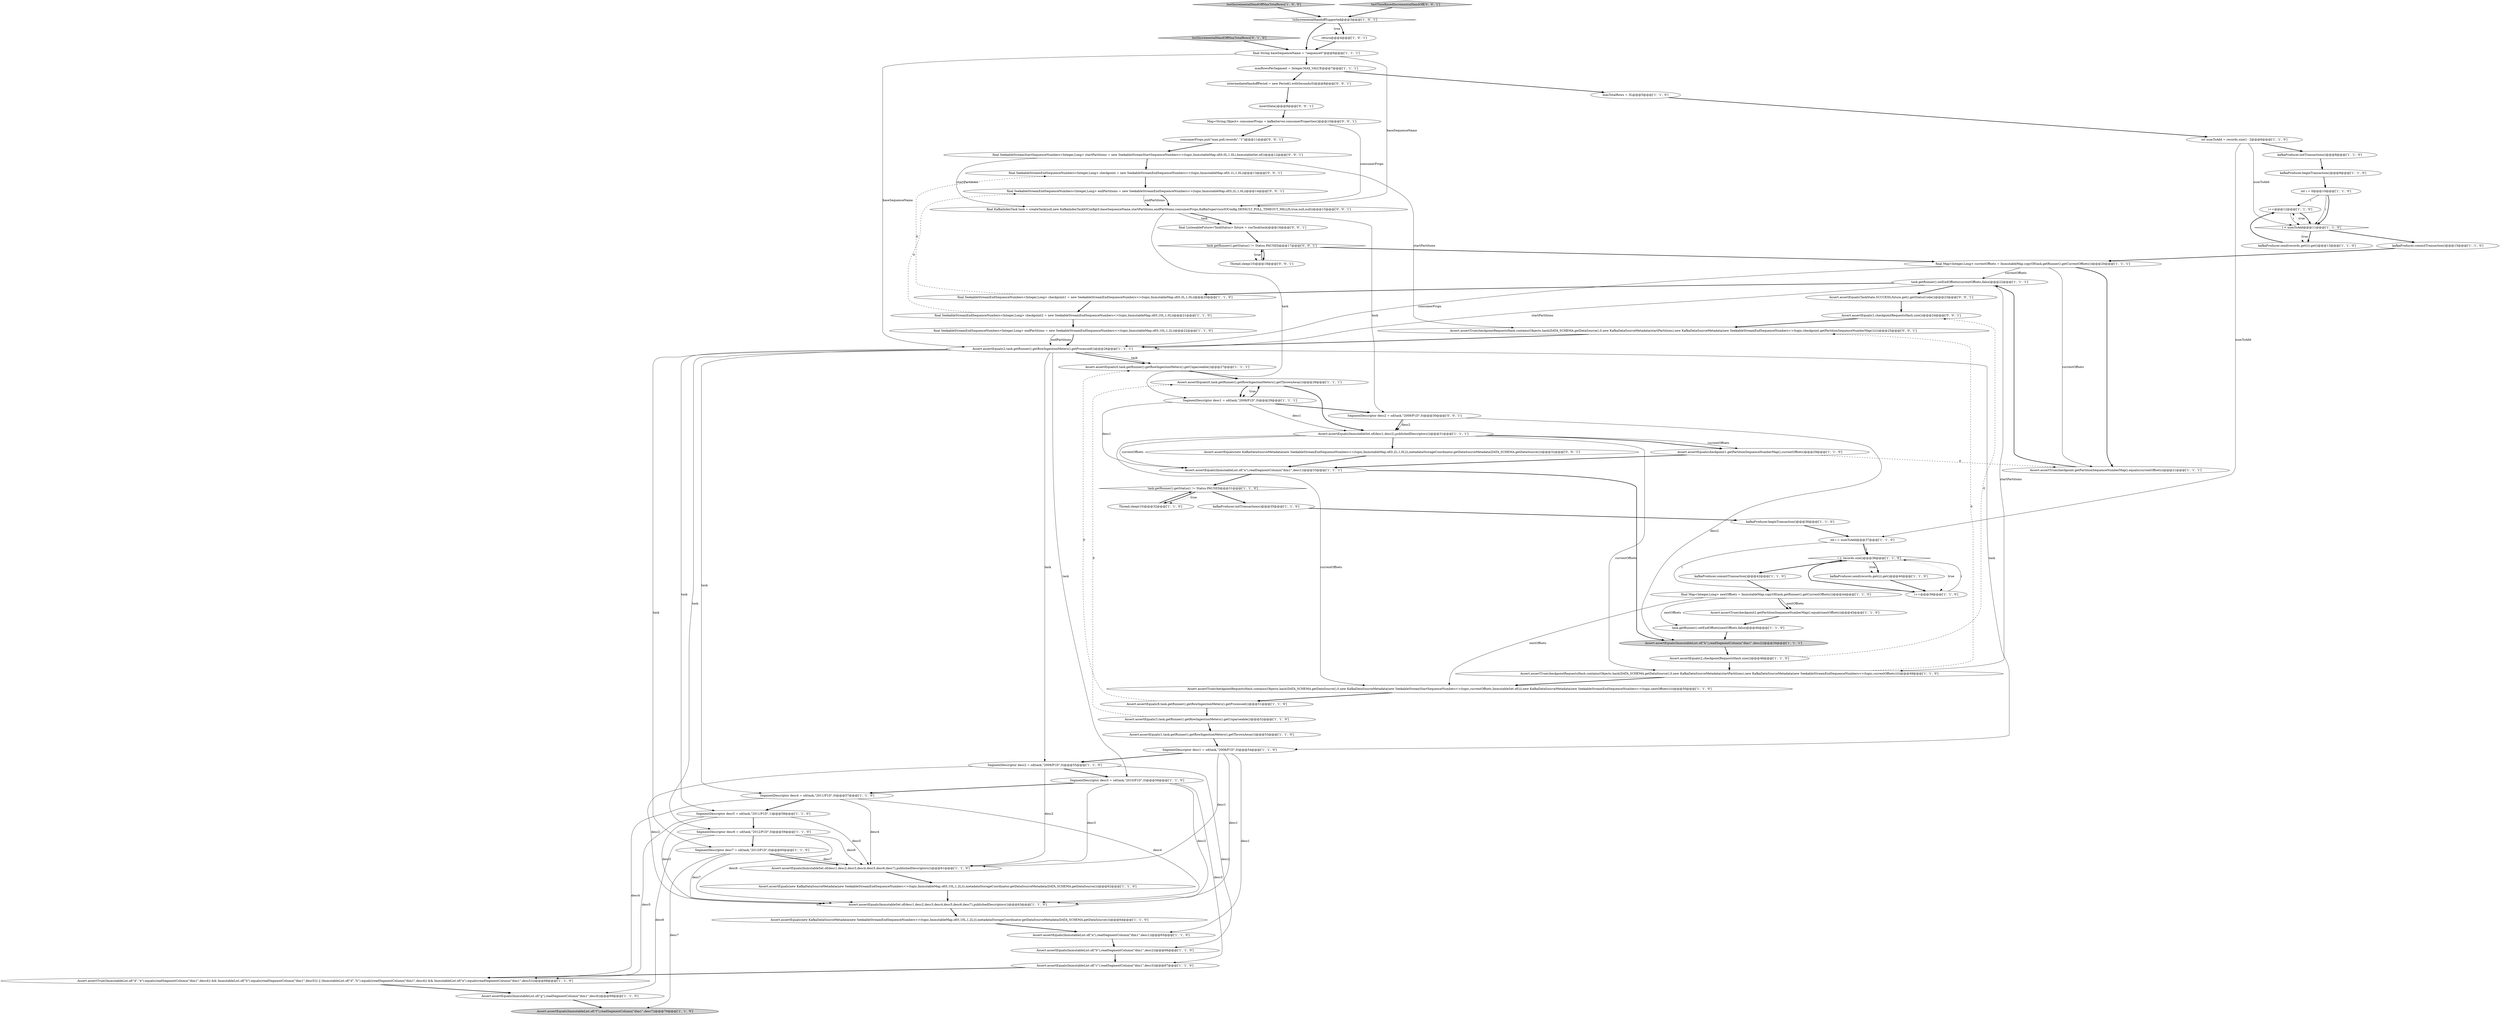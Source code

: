digraph {
55 [style = filled, label = "final String baseSequenceName = \"sequence0\"@@@6@@@['1', '1', '1']", fillcolor = white, shape = ellipse image = "AAA0AAABBB1BBB"];
21 [style = filled, label = "Assert.assertEquals(ImmutableList.of(\"f\"),readSegmentColumn(\"dim1\",desc7))@@@70@@@['1', '1', '0']", fillcolor = lightgray, shape = ellipse image = "AAA0AAABBB1BBB"];
27 [style = filled, label = "Assert.assertTrue(checkpoint2.getPartitionSequenceNumberMap().equals(nextOffsets))@@@45@@@['1', '1', '0']", fillcolor = white, shape = ellipse image = "AAA0AAABBB1BBB"];
31 [style = filled, label = "Assert.assertEquals(1,task.getRunner().getRowIngestionMeters().getThrownAway())@@@53@@@['1', '1', '0']", fillcolor = white, shape = ellipse image = "AAA0AAABBB1BBB"];
44 [style = filled, label = "Assert.assertEquals(8,task.getRunner().getRowIngestionMeters().getProcessed())@@@51@@@['1', '1', '0']", fillcolor = white, shape = ellipse image = "AAA0AAABBB1BBB"];
4 [style = filled, label = "int numToAdd = records.size() - 2@@@6@@@['1', '1', '0']", fillcolor = white, shape = ellipse image = "AAA0AAABBB1BBB"];
73 [style = filled, label = "Thread.sleep(10)@@@18@@@['0', '0', '1']", fillcolor = white, shape = ellipse image = "AAA0AAABBB3BBB"];
78 [style = filled, label = "final SeekableStreamEndSequenceNumbers<Integer,Long> checkpoint = new SeekableStreamEndSequenceNumbers<>(topic,ImmutableMap.of(0,1L,1,0L))@@@13@@@['0', '0', '1']", fillcolor = white, shape = ellipse image = "AAA0AAABBB3BBB"];
18 [style = filled, label = "SegmentDescriptor desc7 = sd(task,\"2013/P1D\",0)@@@60@@@['1', '1', '0']", fillcolor = white, shape = ellipse image = "AAA0AAABBB1BBB"];
74 [style = filled, label = "Assert.assertTrue(checkpointRequestsHash.contains(Objects.hash(DATA_SCHEMA.getDataSource(),0,new KafkaDataSourceMetadata(startPartitions),new KafkaDataSourceMetadata(new SeekableStreamEndSequenceNumbers<>(topic,checkpoint.getPartitionSequenceNumberMap())))))@@@25@@@['0', '0', '1']", fillcolor = white, shape = ellipse image = "AAA0AAABBB3BBB"];
75 [style = filled, label = "Assert.assertEquals(TaskState.SUCCESS,future.get().getStatusCode())@@@23@@@['0', '0', '1']", fillcolor = white, shape = ellipse image = "AAA0AAABBB3BBB"];
13 [style = filled, label = "Assert.assertTrue(checkpointRequestsHash.contains(Objects.hash(DATA_SCHEMA.getDataSource(),0,new KafkaDataSourceMetadata(startPartitions),new KafkaDataSourceMetadata(new SeekableStreamEndSequenceNumbers<>(topic,currentOffsets)))))@@@49@@@['1', '1', '0']", fillcolor = white, shape = ellipse image = "AAA0AAABBB1BBB"];
49 [style = filled, label = "SegmentDescriptor desc4 = sd(task,\"2011/P1D\",0)@@@57@@@['1', '1', '0']", fillcolor = white, shape = ellipse image = "AAA0AAABBB1BBB"];
15 [style = filled, label = "i < records.size()@@@38@@@['1', '1', '0']", fillcolor = white, shape = diamond image = "AAA0AAABBB1BBB"];
39 [style = filled, label = "final Map<Integer,Long> nextOffsets = ImmutableMap.copyOf(task.getRunner().getCurrentOffsets())@@@44@@@['1', '1', '0']", fillcolor = white, shape = ellipse image = "AAA0AAABBB1BBB"];
0 [style = filled, label = "Assert.assertEquals(ImmutableList.of(\"a\"),readSegmentColumn(\"dim1\",desc1))@@@65@@@['1', '1', '0']", fillcolor = white, shape = ellipse image = "AAA0AAABBB1BBB"];
14 [style = filled, label = "SegmentDescriptor desc1 = sd(task,\"2008/P1D\",0)@@@54@@@['1', '1', '0']", fillcolor = white, shape = ellipse image = "AAA0AAABBB1BBB"];
69 [style = filled, label = "Assert.assertEquals(new KafkaDataSourceMetadata(new SeekableStreamEndSequenceNumbers<>(topic,ImmutableMap.of(0,2L,1,0L))),metadataStorageCoordinator.getDataSourceMetadata(DATA_SCHEMA.getDataSource()))@@@32@@@['0', '0', '1']", fillcolor = white, shape = ellipse image = "AAA0AAABBB3BBB"];
54 [style = filled, label = "int i = numToAdd@@@37@@@['1', '1', '0']", fillcolor = white, shape = ellipse image = "AAA0AAABBB1BBB"];
52 [style = filled, label = "Assert.assertEquals(ImmutableList.of(\"b\"),readSegmentColumn(\"dim1\",desc2))@@@34@@@['1', '1', '1']", fillcolor = lightgray, shape = ellipse image = "AAA0AAABBB1BBB"];
22 [style = filled, label = "SegmentDescriptor desc6 = sd(task,\"2012/P1D\",0)@@@59@@@['1', '1', '0']", fillcolor = white, shape = ellipse image = "AAA0AAABBB1BBB"];
26 [style = filled, label = "final SeekableStreamEndSequenceNumbers<Integer,Long> checkpoint1 = new SeekableStreamEndSequenceNumbers<>(topic,ImmutableMap.of(0,3L,1,0L))@@@20@@@['1', '1', '0']", fillcolor = white, shape = ellipse image = "AAA0AAABBB1BBB"];
30 [style = filled, label = "kafkaProducer.initTransactions()@@@35@@@['1', '1', '0']", fillcolor = white, shape = ellipse image = "AAA0AAABBB1BBB"];
53 [style = filled, label = "maxRowsPerSegment = Integer.MAX_VALUE@@@7@@@['1', '1', '1']", fillcolor = white, shape = ellipse image = "AAA0AAABBB1BBB"];
60 [style = filled, label = "kafkaProducer.send(records.get(i)).get()@@@40@@@['1', '1', '0']", fillcolor = white, shape = ellipse image = "AAA0AAABBB1BBB"];
66 [style = filled, label = "consumerProps.put(\"max.poll.records\",\"1\")@@@11@@@['0', '0', '1']", fillcolor = white, shape = ellipse image = "AAA0AAABBB3BBB"];
3 [style = filled, label = "kafkaProducer.commitTransaction()@@@42@@@['1', '1', '0']", fillcolor = white, shape = ellipse image = "AAA0AAABBB1BBB"];
11 [style = filled, label = "Assert.assertTrue((ImmutableList.of(\"d\",\"e\").equals(readSegmentColumn(\"dim1\",desc4)) && ImmutableList.of(\"h\").equals(readSegmentColumn(\"dim1\",desc5))) || (ImmutableList.of(\"d\",\"h\").equals(readSegmentColumn(\"dim1\",desc4)) && ImmutableList.of(\"e\").equals(readSegmentColumn(\"dim1\",desc5))))@@@68@@@['1', '1', '0']", fillcolor = white, shape = ellipse image = "AAA0AAABBB1BBB"];
2 [style = filled, label = "SegmentDescriptor desc2 = sd(task,\"2009/P1D\",0)@@@55@@@['1', '1', '0']", fillcolor = white, shape = ellipse image = "AAA0AAABBB1BBB"];
35 [style = filled, label = "Assert.assertEquals(ImmutableSet.of(desc1,desc2,desc3,desc4,desc5,desc6,desc7),publishedDescriptors())@@@63@@@['1', '1', '0']", fillcolor = white, shape = ellipse image = "AAA0AAABBB1BBB"];
38 [style = filled, label = "kafkaProducer.send(records.get(i)).get()@@@13@@@['1', '1', '0']", fillcolor = white, shape = ellipse image = "AAA0AAABBB1BBB"];
46 [style = filled, label = "Assert.assertEquals(ImmutableList.of(\"c\"),readSegmentColumn(\"dim1\",desc3))@@@67@@@['1', '1', '0']", fillcolor = white, shape = ellipse image = "AAA0AAABBB1BBB"];
57 [style = filled, label = "kafkaProducer.beginTransaction()@@@36@@@['1', '1', '0']", fillcolor = white, shape = ellipse image = "AAA0AAABBB1BBB"];
8 [style = filled, label = "Assert.assertEquals(3,task.getRunner().getRowIngestionMeters().getUnparseable())@@@52@@@['1', '1', '0']", fillcolor = white, shape = ellipse image = "AAA0AAABBB1BBB"];
36 [style = filled, label = "int i = 0@@@10@@@['1', '1', '0']", fillcolor = white, shape = ellipse image = "AAA0AAABBB1BBB"];
28 [style = filled, label = "final SeekableStreamEndSequenceNumbers<Integer,Long> endPartitions = new SeekableStreamEndSequenceNumbers<>(topic,ImmutableMap.of(0,10L,1,2L))@@@22@@@['1', '1', '0']", fillcolor = white, shape = ellipse image = "AAA0AAABBB1BBB"];
40 [style = filled, label = "SegmentDescriptor desc5 = sd(task,\"2011/P1D\",1)@@@58@@@['1', '1', '0']", fillcolor = white, shape = ellipse image = "AAA0AAABBB1BBB"];
7 [style = filled, label = "Assert.assertEquals(ImmutableList.of(\"a\"),readSegmentColumn(\"dim1\",desc1))@@@33@@@['1', '1', '1']", fillcolor = white, shape = ellipse image = "AAA0AAABBB1BBB"];
65 [style = filled, label = "final ListenableFuture<TaskStatus> future = runTask(task)@@@16@@@['0', '0', '1']", fillcolor = white, shape = ellipse image = "AAA0AAABBB3BBB"];
56 [style = filled, label = "kafkaProducer.commitTransaction()@@@15@@@['1', '1', '0']", fillcolor = white, shape = ellipse image = "AAA0AAABBB1BBB"];
63 [style = filled, label = "testIncrementalHandOffMaxTotalRows['0', '1', '0']", fillcolor = lightgray, shape = diamond image = "AAA0AAABBB2BBB"];
77 [style = filled, label = "insertData()@@@9@@@['0', '0', '1']", fillcolor = white, shape = ellipse image = "AAA0AAABBB3BBB"];
68 [style = filled, label = "SegmentDescriptor desc2 = sd(task,\"2009/P1D\",0)@@@30@@@['0', '0', '1']", fillcolor = white, shape = ellipse image = "AAA0AAABBB3BBB"];
50 [style = filled, label = "testIncrementalHandOffMaxTotalRows['1', '0', '0']", fillcolor = lightgray, shape = diamond image = "AAA0AAABBB1BBB"];
58 [style = filled, label = "return@@@4@@@['1', '0', '1']", fillcolor = white, shape = ellipse image = "AAA0AAABBB1BBB"];
33 [style = filled, label = "task.getRunner().setEndOffsets(currentOffsets,false)@@@22@@@['1', '1', '1']", fillcolor = white, shape = ellipse image = "AAA0AAABBB1BBB"];
48 [style = filled, label = "i++@@@12@@@['1', '1', '0']", fillcolor = white, shape = ellipse image = "AAA0AAABBB1BBB"];
41 [style = filled, label = "Assert.assertEquals(ImmutableList.of(\"b\"),readSegmentColumn(\"dim1\",desc2))@@@66@@@['1', '1', '0']", fillcolor = white, shape = ellipse image = "AAA0AAABBB1BBB"];
1 [style = filled, label = "final SeekableStreamEndSequenceNumbers<Integer,Long> checkpoint2 = new SeekableStreamEndSequenceNumbers<>(topic,ImmutableMap.of(0,10L,1,0L))@@@21@@@['1', '1', '0']", fillcolor = white, shape = ellipse image = "AAA0AAABBB1BBB"];
32 [style = filled, label = "final Map<Integer,Long> currentOffsets = ImmutableMap.copyOf(task.getRunner().getCurrentOffsets())@@@20@@@['1', '1', '1']", fillcolor = white, shape = ellipse image = "AAA0AAABBB1BBB"];
59 [style = filled, label = "Assert.assertEquals(2,task.getRunner().getRowIngestionMeters().getProcessed())@@@26@@@['1', '1', '1']", fillcolor = white, shape = ellipse image = "AAA0AAABBB1BBB"];
64 [style = filled, label = "intermediateHandoffPeriod = new Period().withSeconds(0)@@@8@@@['0', '0', '1']", fillcolor = white, shape = ellipse image = "AAA0AAABBB3BBB"];
72 [style = filled, label = "final SeekableStreamEndSequenceNumbers<Integer,Long> endPartitions = new SeekableStreamEndSequenceNumbers<>(topic,ImmutableMap.of(0,2L,1,0L))@@@14@@@['0', '0', '1']", fillcolor = white, shape = ellipse image = "AAA0AAABBB3BBB"];
10 [style = filled, label = "Assert.assertTrue(checkpointRequestsHash.contains(Objects.hash(DATA_SCHEMA.getDataSource(),0,new KafkaDataSourceMetadata(new SeekableStreamStartSequenceNumbers<>(topic,currentOffsets,ImmutableSet.of())),new KafkaDataSourceMetadata(new SeekableStreamEndSequenceNumbers<>(topic,nextOffsets)))))@@@50@@@['1', '1', '0']", fillcolor = white, shape = ellipse image = "AAA0AAABBB1BBB"];
37 [style = filled, label = "i++@@@39@@@['1', '1', '0']", fillcolor = white, shape = ellipse image = "AAA0AAABBB1BBB"];
70 [style = filled, label = "Map<String,Object> consumerProps = kafkaServer.consumerProperties()@@@10@@@['0', '0', '1']", fillcolor = white, shape = ellipse image = "AAA0AAABBB3BBB"];
67 [style = filled, label = "Assert.assertEquals(1,checkpointRequestsHash.size())@@@24@@@['0', '0', '1']", fillcolor = white, shape = ellipse image = "AAA0AAABBB3BBB"];
5 [style = filled, label = "kafkaProducer.beginTransaction()@@@9@@@['1', '1', '0']", fillcolor = white, shape = ellipse image = "AAA0AAABBB1BBB"];
42 [style = filled, label = "Assert.assertEquals(checkpoint1.getPartitionSequenceNumberMap(),currentOffsets)@@@29@@@['1', '1', '0']", fillcolor = white, shape = ellipse image = "AAA0AAABBB1BBB"];
9 [style = filled, label = "Assert.assertEquals(0,task.getRunner().getRowIngestionMeters().getThrownAway())@@@28@@@['1', '1', '1']", fillcolor = white, shape = ellipse image = "AAA0AAABBB1BBB"];
23 [style = filled, label = "Assert.assertTrue(checkpoint.getPartitionSequenceNumberMap().equals(currentOffsets))@@@21@@@['1', '1', '1']", fillcolor = white, shape = ellipse image = "AAA0AAABBB1BBB"];
45 [style = filled, label = "task.getRunner().getStatus() != Status.PAUSED@@@31@@@['1', '1', '0']", fillcolor = white, shape = diamond image = "AAA0AAABBB1BBB"];
16 [style = filled, label = "Thread.sleep(10)@@@32@@@['1', '1', '0']", fillcolor = white, shape = ellipse image = "AAA0AAABBB1BBB"];
25 [style = filled, label = "!isIncrementalHandoffSupported@@@3@@@['1', '0', '1']", fillcolor = white, shape = diamond image = "AAA0AAABBB1BBB"];
24 [style = filled, label = "Assert.assertEquals(ImmutableSet.of(desc1,desc2),publishedDescriptors())@@@31@@@['1', '1', '1']", fillcolor = white, shape = ellipse image = "AAA0AAABBB1BBB"];
19 [style = filled, label = "Assert.assertEquals(new KafkaDataSourceMetadata(new SeekableStreamEndSequenceNumbers<>(topic,ImmutableMap.of(0,10L,1,2L))),metadataStorageCoordinator.getDataSourceMetadata(DATA_SCHEMA.getDataSource()))@@@62@@@['1', '1', '0']", fillcolor = white, shape = ellipse image = "AAA0AAABBB1BBB"];
61 [style = filled, label = "Assert.assertEquals(ImmutableList.of(\"g\"),readSegmentColumn(\"dim1\",desc6))@@@69@@@['1', '1', '0']", fillcolor = white, shape = ellipse image = "AAA0AAABBB1BBB"];
29 [style = filled, label = "Assert.assertEquals(ImmutableSet.of(desc1,desc2,desc3,desc4,desc5,desc6,desc7),publishedDescriptors())@@@61@@@['1', '1', '0']", fillcolor = white, shape = ellipse image = "AAA0AAABBB1BBB"];
6 [style = filled, label = "SegmentDescriptor desc1 = sd(task,\"2008/P1D\",0)@@@29@@@['1', '1', '1']", fillcolor = white, shape = ellipse image = "AAA0AAABBB1BBB"];
76 [style = filled, label = "task.getRunner().getStatus() != Status.PAUSED@@@17@@@['0', '0', '1']", fillcolor = white, shape = diamond image = "AAA0AAABBB3BBB"];
71 [style = filled, label = "final SeekableStreamStartSequenceNumbers<Integer,Long> startPartitions = new SeekableStreamStartSequenceNumbers<>(topic,ImmutableMap.of(0,0L,1,0L),ImmutableSet.of())@@@12@@@['0', '0', '1']", fillcolor = white, shape = ellipse image = "AAA0AAABBB3BBB"];
20 [style = filled, label = "maxTotalRows = 3L@@@5@@@['1', '1', '0']", fillcolor = white, shape = ellipse image = "AAA0AAABBB1BBB"];
43 [style = filled, label = "Assert.assertEquals(2,checkpointRequestsHash.size())@@@48@@@['1', '1', '0']", fillcolor = white, shape = ellipse image = "AAA0AAABBB1BBB"];
80 [style = filled, label = "final KafkaIndexTask task = createTask(null,new KafkaIndexTaskIOConfig(0,baseSequenceName,startPartitions,endPartitions,consumerProps,KafkaSupervisorIOConfig.DEFAULT_POLL_TIMEOUT_MILLIS,true,null,null))@@@15@@@['0', '0', '1']", fillcolor = white, shape = ellipse image = "AAA0AAABBB3BBB"];
62 [style = filled, label = "SegmentDescriptor desc3 = sd(task,\"2010/P1D\",0)@@@56@@@['1', '1', '0']", fillcolor = white, shape = ellipse image = "AAA0AAABBB1BBB"];
79 [style = filled, label = "testTimeBasedIncrementalHandOff['0', '0', '1']", fillcolor = lightgray, shape = diamond image = "AAA0AAABBB3BBB"];
51 [style = filled, label = "task.getRunner().setEndOffsets(nextOffsets,false)@@@46@@@['1', '1', '0']", fillcolor = white, shape = ellipse image = "AAA0AAABBB1BBB"];
34 [style = filled, label = "kafkaProducer.initTransactions()@@@8@@@['1', '1', '0']", fillcolor = white, shape = ellipse image = "AAA0AAABBB1BBB"];
17 [style = filled, label = "i < numToAdd@@@11@@@['1', '1', '0']", fillcolor = white, shape = diamond image = "AAA0AAABBB1BBB"];
12 [style = filled, label = "Assert.assertEquals(0,task.getRunner().getRowIngestionMeters().getUnparseable())@@@27@@@['1', '1', '1']", fillcolor = white, shape = ellipse image = "AAA0AAABBB1BBB"];
47 [style = filled, label = "Assert.assertEquals(new KafkaDataSourceMetadata(new SeekableStreamEndSequenceNumbers<>(topic,ImmutableMap.of(0,10L,1,2L))),metadataStorageCoordinator.getDataSourceMetadata(DATA_SCHEMA.getDataSource()))@@@64@@@['1', '1', '0']", fillcolor = white, shape = ellipse image = "AAA0AAABBB1BBB"];
2->41 [style = solid, label="desc2"];
70->66 [style = bold, label=""];
32->23 [style = bold, label=""];
44->8 [style = bold, label=""];
59->40 [style = solid, label="task"];
68->24 [style = bold, label=""];
36->17 [style = solid, label="i"];
68->52 [style = solid, label="desc2"];
54->37 [style = solid, label="i"];
37->15 [style = solid, label="i"];
2->29 [style = solid, label="desc2"];
22->35 [style = solid, label="desc6"];
59->49 [style = solid, label="task"];
62->29 [style = solid, label="desc3"];
37->15 [style = bold, label=""];
64->77 [style = bold, label=""];
7->52 [style = bold, label=""];
12->9 [style = bold, label=""];
45->30 [style = bold, label=""];
55->80 [style = solid, label="baseSequenceName"];
77->70 [style = bold, label=""];
9->6 [style = bold, label=""];
59->12 [style = bold, label=""];
18->35 [style = solid, label="desc7"];
17->38 [style = bold, label=""];
18->21 [style = solid, label="desc7"];
72->80 [style = bold, label=""];
1->28 [style = bold, label=""];
63->55 [style = bold, label=""];
76->73 [style = bold, label=""];
23->33 [style = bold, label=""];
80->68 [style = solid, label="task"];
14->0 [style = solid, label="desc1"];
25->58 [style = bold, label=""];
62->49 [style = bold, label=""];
40->22 [style = bold, label=""];
3->39 [style = bold, label=""];
22->29 [style = solid, label="desc6"];
27->51 [style = bold, label=""];
13->74 [style = dashed, label="0"];
36->17 [style = bold, label=""];
73->76 [style = bold, label=""];
49->40 [style = bold, label=""];
47->0 [style = bold, label=""];
80->65 [style = solid, label="task"];
5->36 [style = bold, label=""];
9->24 [style = bold, label=""];
40->29 [style = solid, label="desc5"];
39->27 [style = solid, label="nextOffsets"];
74->59 [style = bold, label=""];
31->14 [style = bold, label=""];
57->54 [style = bold, label=""];
17->38 [style = dotted, label="true"];
32->23 [style = solid, label="currentOffsets"];
14->29 [style = solid, label="desc1"];
56->32 [style = bold, label=""];
40->35 [style = solid, label="desc5"];
16->45 [style = bold, label=""];
54->15 [style = solid, label="i"];
25->55 [style = bold, label=""];
26->1 [style = bold, label=""];
69->7 [style = bold, label=""];
42->23 [style = dashed, label="0"];
65->76 [style = bold, label=""];
53->20 [style = bold, label=""];
76->32 [style = bold, label=""];
28->59 [style = solid, label="endPartitions"];
59->14 [style = solid, label="task"];
59->62 [style = solid, label="task"];
48->17 [style = bold, label=""];
43->67 [style = dashed, label="0"];
49->35 [style = solid, label="desc4"];
43->13 [style = bold, label=""];
22->18 [style = bold, label=""];
6->24 [style = solid, label="desc1"];
24->42 [style = solid, label="currentOffsets"];
10->44 [style = bold, label=""];
33->59 [style = solid, label="startPartitions"];
66->71 [style = bold, label=""];
55->59 [style = solid, label="baseSequenceName"];
15->60 [style = dotted, label="true"];
41->46 [style = bold, label=""];
42->7 [style = bold, label=""];
62->46 [style = solid, label="desc3"];
11->61 [style = bold, label=""];
53->64 [style = bold, label=""];
28->59 [style = bold, label=""];
59->18 [style = solid, label="task"];
71->78 [style = bold, label=""];
13->10 [style = bold, label=""];
60->37 [style = bold, label=""];
24->69 [style = bold, label=""];
8->31 [style = bold, label=""];
6->7 [style = solid, label="desc1"];
76->73 [style = dotted, label="true"];
61->21 [style = bold, label=""];
45->16 [style = bold, label=""];
51->52 [style = bold, label=""];
38->48 [style = bold, label=""];
54->15 [style = bold, label=""];
15->3 [style = bold, label=""];
49->11 [style = solid, label="desc4"];
71->80 [style = solid, label="startPartitions"];
40->11 [style = solid, label="desc5"];
79->25 [style = bold, label=""];
33->26 [style = bold, label=""];
2->35 [style = solid, label="desc2"];
0->41 [style = bold, label=""];
8->9 [style = dashed, label="0"];
52->43 [style = bold, label=""];
78->72 [style = bold, label=""];
29->19 [style = bold, label=""];
33->13 [style = solid, label="startPartitions"];
48->17 [style = solid, label="i"];
59->2 [style = solid, label="task"];
19->35 [style = bold, label=""];
1->72 [style = dashed, label="0"];
24->7 [style = solid, label="currentOffsets"];
68->24 [style = solid, label="desc2"];
15->37 [style = dotted, label="true"];
80->6 [style = solid, label="task"];
14->2 [style = bold, label=""];
36->48 [style = solid, label="i"];
4->54 [style = solid, label="numToAdd"];
4->34 [style = bold, label=""];
75->67 [style = bold, label=""];
44->12 [style = dashed, label="0"];
24->42 [style = bold, label=""];
14->35 [style = solid, label="desc1"];
15->60 [style = bold, label=""];
80->65 [style = bold, label=""];
34->5 [style = bold, label=""];
39->51 [style = solid, label="nextOffsets"];
67->74 [style = bold, label=""];
30->57 [style = bold, label=""];
17->48 [style = dotted, label="true"];
25->58 [style = dotted, label="true"];
4->17 [style = solid, label="numToAdd"];
24->10 [style = solid, label="currentOffsets"];
58->55 [style = bold, label=""];
22->61 [style = solid, label="desc6"];
39->27 [style = bold, label=""];
9->6 [style = dotted, label="true"];
70->80 [style = solid, label="consumerProps"];
62->35 [style = solid, label="desc3"];
46->11 [style = bold, label=""];
20->4 [style = bold, label=""];
50->25 [style = bold, label=""];
72->80 [style = solid, label="endPartitions"];
7->45 [style = bold, label=""];
39->10 [style = solid, label="nextOffsets"];
26->78 [style = dashed, label="0"];
33->75 [style = bold, label=""];
18->29 [style = bold, label=""];
32->59 [style = solid, label="consumerProps"];
59->12 [style = solid, label="task"];
24->13 [style = solid, label="currentOffsets"];
45->16 [style = dotted, label="true"];
55->53 [style = bold, label=""];
59->22 [style = solid, label="task"];
35->47 [style = bold, label=""];
6->68 [style = bold, label=""];
32->33 [style = solid, label="currentOffsets"];
17->56 [style = bold, label=""];
6->9 [style = bold, label=""];
49->29 [style = solid, label="desc4"];
71->74 [style = solid, label="startPartitions"];
18->29 [style = solid, label="desc7"];
2->62 [style = bold, label=""];
}
